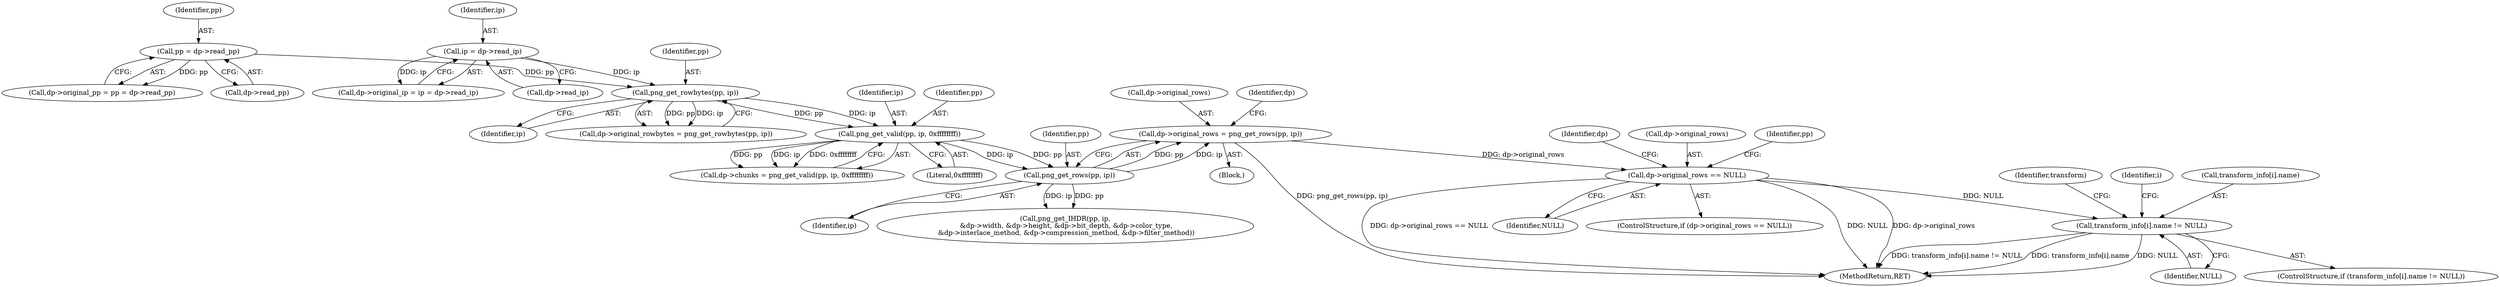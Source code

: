 digraph "0_Android_9d4853418ab2f754c2b63e091c29c5529b8b86ca_25@pointer" {
"1000196" [label="(Call,dp->original_rows == NULL)"];
"1000188" [label="(Call,dp->original_rows = png_get_rows(pp, ip))"];
"1000192" [label="(Call,png_get_rows(pp, ip))"];
"1000172" [label="(Call,png_get_valid(pp, ip, 0xffffffff))"];
"1000155" [label="(Call,png_get_rowbytes(pp, ip))"];
"1000126" [label="(Call,pp = dp->read_pp)"];
"1000141" [label="(Call,ip = dp->read_ip)"];
"1000280" [label="(Call,transform_info[i].name != NULL)"];
"1000168" [label="(Call,dp->chunks = png_get_valid(pp, ip, 0xffffffff))"];
"1000128" [label="(Call,dp->read_pp)"];
"1000142" [label="(Identifier,ip)"];
"1000189" [label="(Call,dp->original_rows)"];
"1000195" [label="(ControlStructure,if (dp->original_rows == NULL))"];
"1000280" [label="(Call,transform_info[i].name != NULL)"];
"1000110" [label="(Block,)"];
"1000193" [label="(Identifier,pp)"];
"1000175" [label="(Literal,0xffffffff)"];
"1000208" [label="(Identifier,pp)"];
"1000278" [label="(Identifier,i)"];
"1000196" [label="(Call,dp->original_rows == NULL)"];
"1000155" [label="(Call,png_get_rowbytes(pp, ip))"];
"1000122" [label="(Call,dp->original_pp = pp = dp->read_pp)"];
"1000174" [label="(Identifier,ip)"];
"1000192" [label="(Call,png_get_rows(pp, ip))"];
"1000202" [label="(Identifier,dp)"];
"1000200" [label="(Identifier,NULL)"];
"1000151" [label="(Call,dp->original_rowbytes = png_get_rowbytes(pp, ip))"];
"1000388" [label="(MethodReturn,RET)"];
"1000281" [label="(Call,transform_info[i].name)"];
"1000143" [label="(Call,dp->read_ip)"];
"1000290" [label="(Identifier,transform)"];
"1000137" [label="(Call,dp->original_ip = ip = dp->read_ip)"];
"1000173" [label="(Identifier,pp)"];
"1000127" [label="(Identifier,pp)"];
"1000207" [label="(Call,png_get_IHDR(pp, ip,\n &dp->width, &dp->height, &dp->bit_depth, &dp->color_type,\n &dp->interlace_method, &dp->compression_method, &dp->filter_method))"];
"1000141" [label="(Call,ip = dp->read_ip)"];
"1000198" [label="(Identifier,dp)"];
"1000156" [label="(Identifier,pp)"];
"1000286" [label="(Identifier,NULL)"];
"1000194" [label="(Identifier,ip)"];
"1000126" [label="(Call,pp = dp->read_pp)"];
"1000157" [label="(Identifier,ip)"];
"1000279" [label="(ControlStructure,if (transform_info[i].name != NULL))"];
"1000188" [label="(Call,dp->original_rows = png_get_rows(pp, ip))"];
"1000197" [label="(Call,dp->original_rows)"];
"1000172" [label="(Call,png_get_valid(pp, ip, 0xffffffff))"];
"1000196" -> "1000195"  [label="AST: "];
"1000196" -> "1000200"  [label="CFG: "];
"1000197" -> "1000196"  [label="AST: "];
"1000200" -> "1000196"  [label="AST: "];
"1000202" -> "1000196"  [label="CFG: "];
"1000208" -> "1000196"  [label="CFG: "];
"1000196" -> "1000388"  [label="DDG: NULL"];
"1000196" -> "1000388"  [label="DDG: dp->original_rows"];
"1000196" -> "1000388"  [label="DDG: dp->original_rows == NULL"];
"1000188" -> "1000196"  [label="DDG: dp->original_rows"];
"1000196" -> "1000280"  [label="DDG: NULL"];
"1000188" -> "1000110"  [label="AST: "];
"1000188" -> "1000192"  [label="CFG: "];
"1000189" -> "1000188"  [label="AST: "];
"1000192" -> "1000188"  [label="AST: "];
"1000198" -> "1000188"  [label="CFG: "];
"1000188" -> "1000388"  [label="DDG: png_get_rows(pp, ip)"];
"1000192" -> "1000188"  [label="DDG: pp"];
"1000192" -> "1000188"  [label="DDG: ip"];
"1000192" -> "1000194"  [label="CFG: "];
"1000193" -> "1000192"  [label="AST: "];
"1000194" -> "1000192"  [label="AST: "];
"1000172" -> "1000192"  [label="DDG: pp"];
"1000172" -> "1000192"  [label="DDG: ip"];
"1000192" -> "1000207"  [label="DDG: pp"];
"1000192" -> "1000207"  [label="DDG: ip"];
"1000172" -> "1000168"  [label="AST: "];
"1000172" -> "1000175"  [label="CFG: "];
"1000173" -> "1000172"  [label="AST: "];
"1000174" -> "1000172"  [label="AST: "];
"1000175" -> "1000172"  [label="AST: "];
"1000168" -> "1000172"  [label="CFG: "];
"1000172" -> "1000168"  [label="DDG: pp"];
"1000172" -> "1000168"  [label="DDG: ip"];
"1000172" -> "1000168"  [label="DDG: 0xffffffff"];
"1000155" -> "1000172"  [label="DDG: pp"];
"1000155" -> "1000172"  [label="DDG: ip"];
"1000155" -> "1000151"  [label="AST: "];
"1000155" -> "1000157"  [label="CFG: "];
"1000156" -> "1000155"  [label="AST: "];
"1000157" -> "1000155"  [label="AST: "];
"1000151" -> "1000155"  [label="CFG: "];
"1000155" -> "1000151"  [label="DDG: pp"];
"1000155" -> "1000151"  [label="DDG: ip"];
"1000126" -> "1000155"  [label="DDG: pp"];
"1000141" -> "1000155"  [label="DDG: ip"];
"1000126" -> "1000122"  [label="AST: "];
"1000126" -> "1000128"  [label="CFG: "];
"1000127" -> "1000126"  [label="AST: "];
"1000128" -> "1000126"  [label="AST: "];
"1000122" -> "1000126"  [label="CFG: "];
"1000126" -> "1000122"  [label="DDG: pp"];
"1000141" -> "1000137"  [label="AST: "];
"1000141" -> "1000143"  [label="CFG: "];
"1000142" -> "1000141"  [label="AST: "];
"1000143" -> "1000141"  [label="AST: "];
"1000137" -> "1000141"  [label="CFG: "];
"1000141" -> "1000137"  [label="DDG: ip"];
"1000280" -> "1000279"  [label="AST: "];
"1000280" -> "1000286"  [label="CFG: "];
"1000281" -> "1000280"  [label="AST: "];
"1000286" -> "1000280"  [label="AST: "];
"1000290" -> "1000280"  [label="CFG: "];
"1000278" -> "1000280"  [label="CFG: "];
"1000280" -> "1000388"  [label="DDG: NULL"];
"1000280" -> "1000388"  [label="DDG: transform_info[i].name != NULL"];
"1000280" -> "1000388"  [label="DDG: transform_info[i].name"];
}
